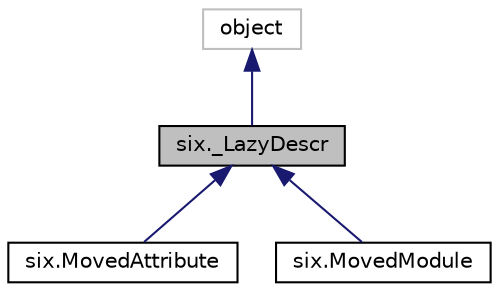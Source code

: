 digraph "six._LazyDescr"
{
 // LATEX_PDF_SIZE
  edge [fontname="Helvetica",fontsize="10",labelfontname="Helvetica",labelfontsize="10"];
  node [fontname="Helvetica",fontsize="10",shape=record];
  Node1 [label="six._LazyDescr",height=0.2,width=0.4,color="black", fillcolor="grey75", style="filled", fontcolor="black",tooltip=" "];
  Node2 -> Node1 [dir="back",color="midnightblue",fontsize="10",style="solid"];
  Node2 [label="object",height=0.2,width=0.4,color="grey75", fillcolor="white", style="filled",tooltip=" "];
  Node1 -> Node3 [dir="back",color="midnightblue",fontsize="10",style="solid"];
  Node3 [label="six.MovedAttribute",height=0.2,width=0.4,color="black", fillcolor="white", style="filled",URL="$classsix_1_1MovedAttribute.html",tooltip=" "];
  Node1 -> Node4 [dir="back",color="midnightblue",fontsize="10",style="solid"];
  Node4 [label="six.MovedModule",height=0.2,width=0.4,color="black", fillcolor="white", style="filled",URL="$classsix_1_1MovedModule.html",tooltip=" "];
}
